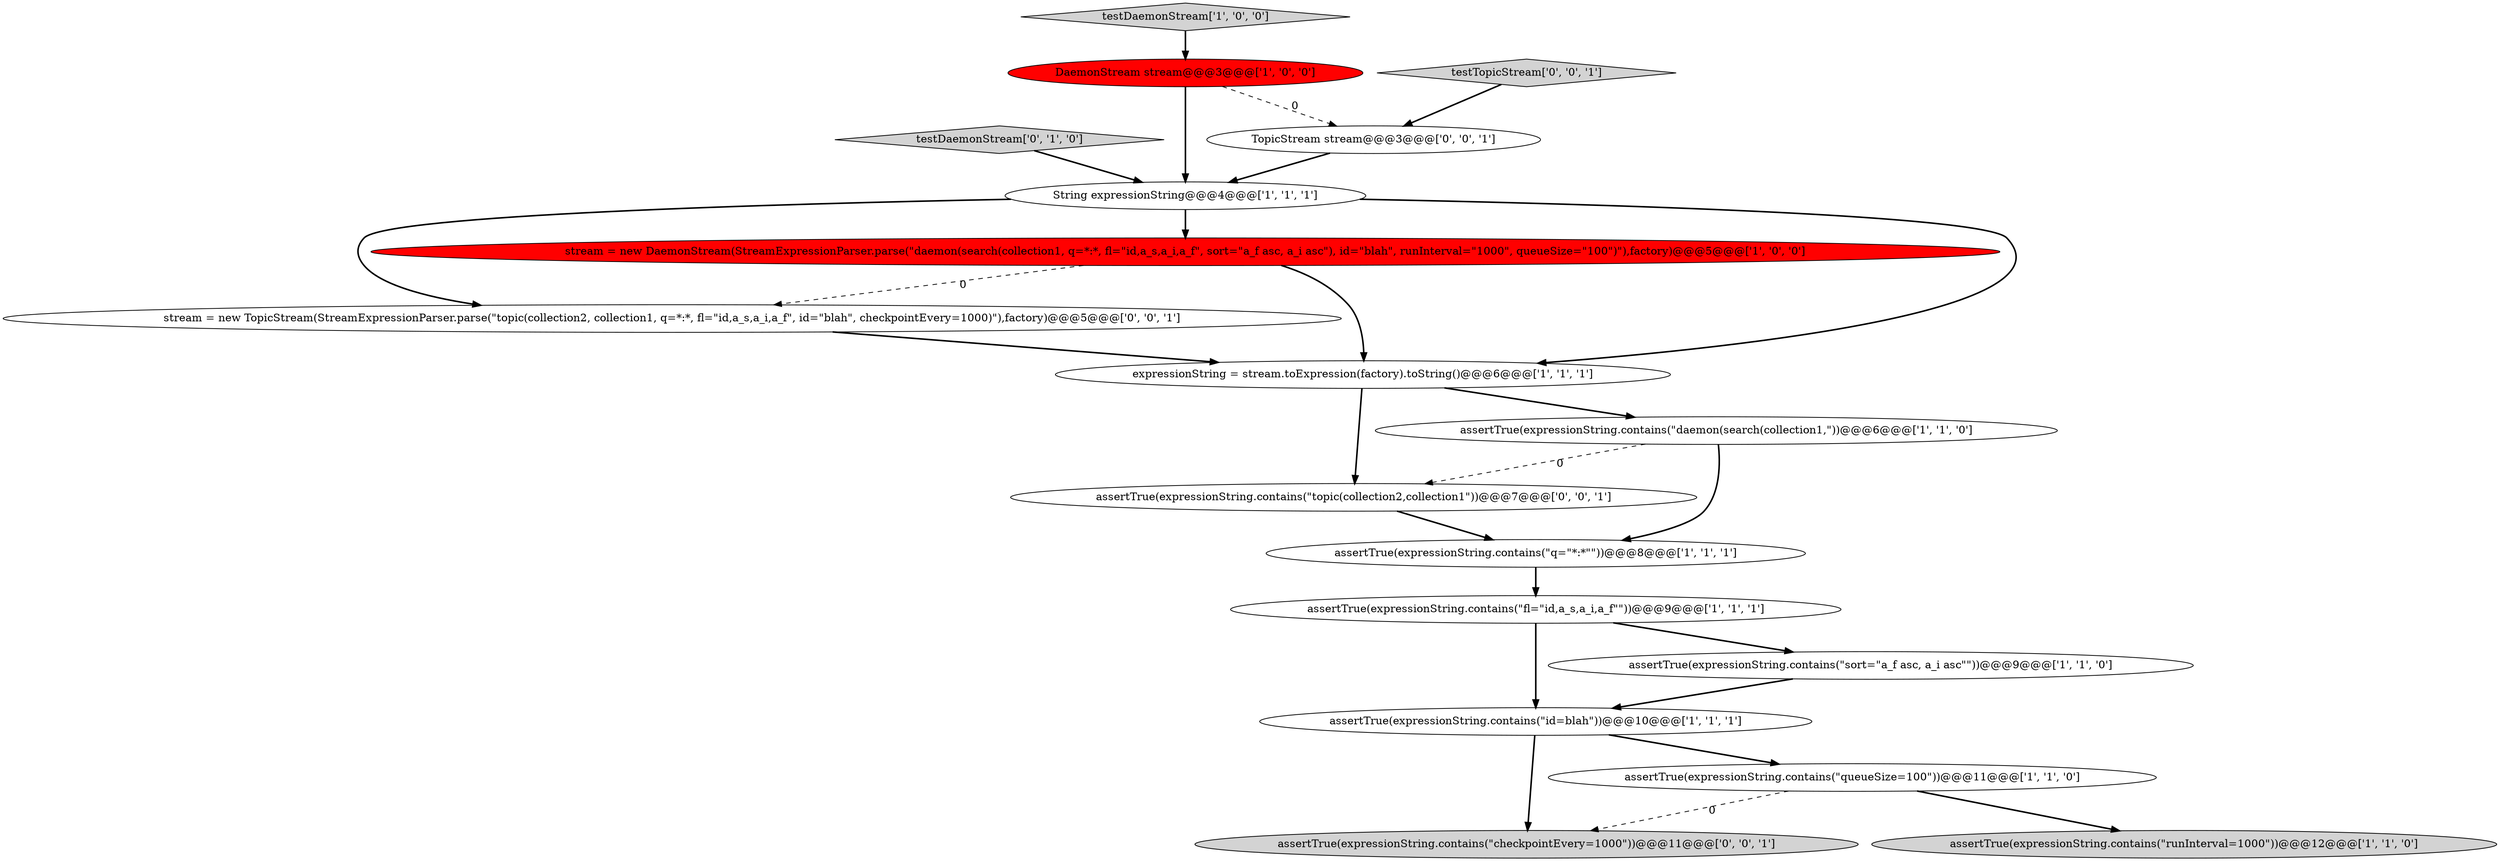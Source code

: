 digraph {
4 [style = filled, label = "assertTrue(expressionString.contains(\"runInterval=1000\"))@@@12@@@['1', '1', '0']", fillcolor = lightgray, shape = ellipse image = "AAA0AAABBB1BBB"];
13 [style = filled, label = "assertTrue(expressionString.contains(\"checkpointEvery=1000\"))@@@11@@@['0', '0', '1']", fillcolor = lightgray, shape = ellipse image = "AAA0AAABBB3BBB"];
0 [style = filled, label = "assertTrue(expressionString.contains(\"q=\"*:*\"\"))@@@8@@@['1', '1', '1']", fillcolor = white, shape = ellipse image = "AAA0AAABBB1BBB"];
15 [style = filled, label = "stream = new TopicStream(StreamExpressionParser.parse(\"topic(collection2, collection1, q=*:*, fl=\"id,a_s,a_i,a_f\", id=\"blah\", checkpointEvery=1000)\"),factory)@@@5@@@['0', '0', '1']", fillcolor = white, shape = ellipse image = "AAA0AAABBB3BBB"];
12 [style = filled, label = "testDaemonStream['0', '1', '0']", fillcolor = lightgray, shape = diamond image = "AAA0AAABBB2BBB"];
14 [style = filled, label = "TopicStream stream@@@3@@@['0', '0', '1']", fillcolor = white, shape = ellipse image = "AAA0AAABBB3BBB"];
5 [style = filled, label = "DaemonStream stream@@@3@@@['1', '0', '0']", fillcolor = red, shape = ellipse image = "AAA1AAABBB1BBB"];
17 [style = filled, label = "assertTrue(expressionString.contains(\"topic(collection2,collection1\"))@@@7@@@['0', '0', '1']", fillcolor = white, shape = ellipse image = "AAA0AAABBB3BBB"];
7 [style = filled, label = "assertTrue(expressionString.contains(\"queueSize=100\"))@@@11@@@['1', '1', '0']", fillcolor = white, shape = ellipse image = "AAA0AAABBB1BBB"];
16 [style = filled, label = "testTopicStream['0', '0', '1']", fillcolor = lightgray, shape = diamond image = "AAA0AAABBB3BBB"];
8 [style = filled, label = "String expressionString@@@4@@@['1', '1', '1']", fillcolor = white, shape = ellipse image = "AAA0AAABBB1BBB"];
2 [style = filled, label = "stream = new DaemonStream(StreamExpressionParser.parse(\"daemon(search(collection1, q=*:*, fl=\"id,a_s,a_i,a_f\", sort=\"a_f asc, a_i asc\"), id=\"blah\", runInterval=\"1000\", queueSize=\"100\")\"),factory)@@@5@@@['1', '0', '0']", fillcolor = red, shape = ellipse image = "AAA1AAABBB1BBB"];
6 [style = filled, label = "expressionString = stream.toExpression(factory).toString()@@@6@@@['1', '1', '1']", fillcolor = white, shape = ellipse image = "AAA0AAABBB1BBB"];
9 [style = filled, label = "assertTrue(expressionString.contains(\"fl=\"id,a_s,a_i,a_f\"\"))@@@9@@@['1', '1', '1']", fillcolor = white, shape = ellipse image = "AAA0AAABBB1BBB"];
10 [style = filled, label = "assertTrue(expressionString.contains(\"id=blah\"))@@@10@@@['1', '1', '1']", fillcolor = white, shape = ellipse image = "AAA0AAABBB1BBB"];
11 [style = filled, label = "assertTrue(expressionString.contains(\"daemon(search(collection1,\"))@@@6@@@['1', '1', '0']", fillcolor = white, shape = ellipse image = "AAA0AAABBB1BBB"];
3 [style = filled, label = "assertTrue(expressionString.contains(\"sort=\"a_f asc, a_i asc\"\"))@@@9@@@['1', '1', '0']", fillcolor = white, shape = ellipse image = "AAA0AAABBB1BBB"];
1 [style = filled, label = "testDaemonStream['1', '0', '0']", fillcolor = lightgray, shape = diamond image = "AAA0AAABBB1BBB"];
1->5 [style = bold, label=""];
6->17 [style = bold, label=""];
5->8 [style = bold, label=""];
0->9 [style = bold, label=""];
5->14 [style = dashed, label="0"];
8->15 [style = bold, label=""];
2->6 [style = bold, label=""];
8->6 [style = bold, label=""];
15->6 [style = bold, label=""];
11->17 [style = dashed, label="0"];
7->4 [style = bold, label=""];
9->10 [style = bold, label=""];
10->7 [style = bold, label=""];
2->15 [style = dashed, label="0"];
3->10 [style = bold, label=""];
11->0 [style = bold, label=""];
17->0 [style = bold, label=""];
8->2 [style = bold, label=""];
10->13 [style = bold, label=""];
12->8 [style = bold, label=""];
6->11 [style = bold, label=""];
7->13 [style = dashed, label="0"];
9->3 [style = bold, label=""];
16->14 [style = bold, label=""];
14->8 [style = bold, label=""];
}
